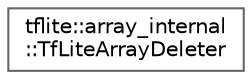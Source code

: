 digraph "Graphical Class Hierarchy"
{
 // LATEX_PDF_SIZE
  bgcolor="transparent";
  edge [fontname=Helvetica,fontsize=10,labelfontname=Helvetica,labelfontsize=10];
  node [fontname=Helvetica,fontsize=10,shape=box,height=0.2,width=0.4];
  rankdir="LR";
  Node0 [id="Node000000",label="tflite::array_internal\l::TfLiteArrayDeleter",height=0.2,width=0.4,color="grey40", fillcolor="white", style="filled",URL="$structtflite_1_1array__internal_1_1_tf_lite_array_deleter.html",tooltip=" "];
}
